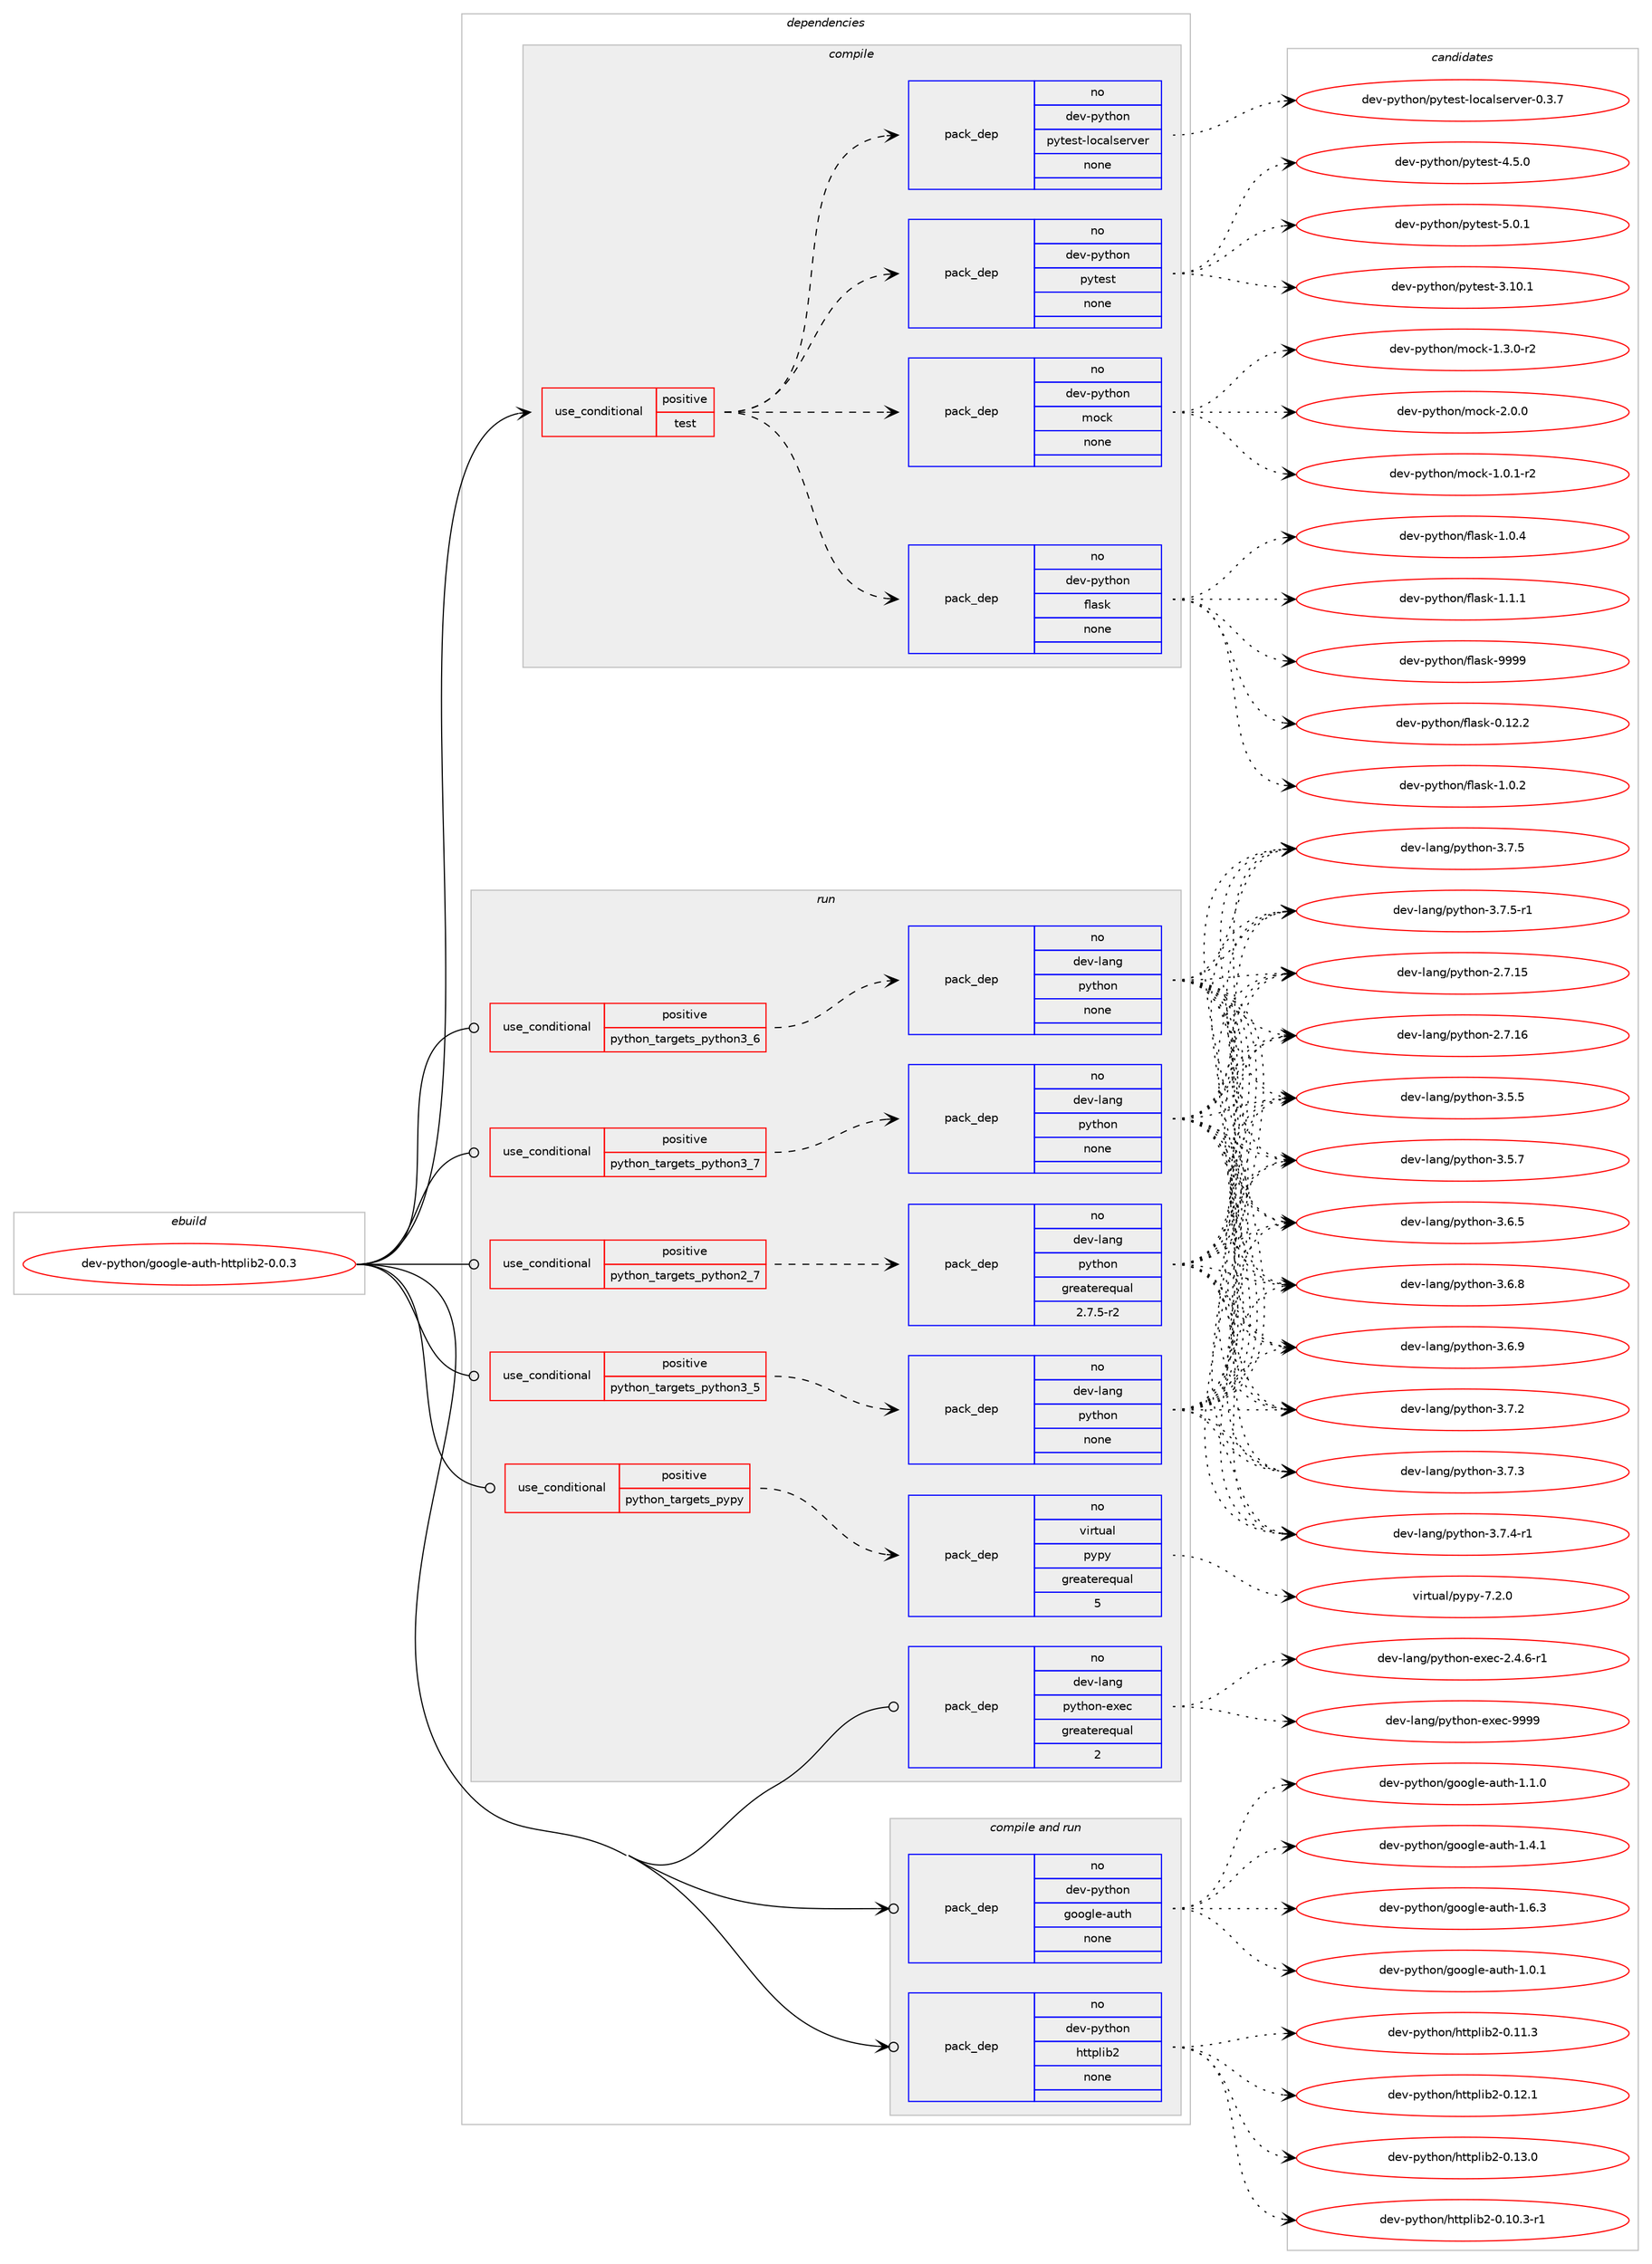 digraph prolog {

# *************
# Graph options
# *************

newrank=true;
concentrate=true;
compound=true;
graph [rankdir=LR,fontname=Helvetica,fontsize=10,ranksep=1.5];#, ranksep=2.5, nodesep=0.2];
edge  [arrowhead=vee];
node  [fontname=Helvetica,fontsize=10];

# **********
# The ebuild
# **********

subgraph cluster_leftcol {
color=gray;
rank=same;
label=<<i>ebuild</i>>;
id [label="dev-python/google-auth-httplib2-0.0.3", color=red, width=4, href="../dev-python/google-auth-httplib2-0.0.3.svg"];
}

# ****************
# The dependencies
# ****************

subgraph cluster_midcol {
color=gray;
label=<<i>dependencies</i>>;
subgraph cluster_compile {
fillcolor="#eeeeee";
style=filled;
label=<<i>compile</i>>;
subgraph cond140169 {
dependency607302 [label=<<TABLE BORDER="0" CELLBORDER="1" CELLSPACING="0" CELLPADDING="4"><TR><TD ROWSPAN="3" CELLPADDING="10">use_conditional</TD></TR><TR><TD>positive</TD></TR><TR><TD>test</TD></TR></TABLE>>, shape=none, color=red];
subgraph pack455335 {
dependency607303 [label=<<TABLE BORDER="0" CELLBORDER="1" CELLSPACING="0" CELLPADDING="4" WIDTH="220"><TR><TD ROWSPAN="6" CELLPADDING="30">pack_dep</TD></TR><TR><TD WIDTH="110">no</TD></TR><TR><TD>dev-python</TD></TR><TR><TD>flask</TD></TR><TR><TD>none</TD></TR><TR><TD></TD></TR></TABLE>>, shape=none, color=blue];
}
dependency607302:e -> dependency607303:w [weight=20,style="dashed",arrowhead="vee"];
subgraph pack455336 {
dependency607304 [label=<<TABLE BORDER="0" CELLBORDER="1" CELLSPACING="0" CELLPADDING="4" WIDTH="220"><TR><TD ROWSPAN="6" CELLPADDING="30">pack_dep</TD></TR><TR><TD WIDTH="110">no</TD></TR><TR><TD>dev-python</TD></TR><TR><TD>mock</TD></TR><TR><TD>none</TD></TR><TR><TD></TD></TR></TABLE>>, shape=none, color=blue];
}
dependency607302:e -> dependency607304:w [weight=20,style="dashed",arrowhead="vee"];
subgraph pack455337 {
dependency607305 [label=<<TABLE BORDER="0" CELLBORDER="1" CELLSPACING="0" CELLPADDING="4" WIDTH="220"><TR><TD ROWSPAN="6" CELLPADDING="30">pack_dep</TD></TR><TR><TD WIDTH="110">no</TD></TR><TR><TD>dev-python</TD></TR><TR><TD>pytest</TD></TR><TR><TD>none</TD></TR><TR><TD></TD></TR></TABLE>>, shape=none, color=blue];
}
dependency607302:e -> dependency607305:w [weight=20,style="dashed",arrowhead="vee"];
subgraph pack455338 {
dependency607306 [label=<<TABLE BORDER="0" CELLBORDER="1" CELLSPACING="0" CELLPADDING="4" WIDTH="220"><TR><TD ROWSPAN="6" CELLPADDING="30">pack_dep</TD></TR><TR><TD WIDTH="110">no</TD></TR><TR><TD>dev-python</TD></TR><TR><TD>pytest-localserver</TD></TR><TR><TD>none</TD></TR><TR><TD></TD></TR></TABLE>>, shape=none, color=blue];
}
dependency607302:e -> dependency607306:w [weight=20,style="dashed",arrowhead="vee"];
}
id:e -> dependency607302:w [weight=20,style="solid",arrowhead="vee"];
}
subgraph cluster_compileandrun {
fillcolor="#eeeeee";
style=filled;
label=<<i>compile and run</i>>;
subgraph pack455339 {
dependency607307 [label=<<TABLE BORDER="0" CELLBORDER="1" CELLSPACING="0" CELLPADDING="4" WIDTH="220"><TR><TD ROWSPAN="6" CELLPADDING="30">pack_dep</TD></TR><TR><TD WIDTH="110">no</TD></TR><TR><TD>dev-python</TD></TR><TR><TD>google-auth</TD></TR><TR><TD>none</TD></TR><TR><TD></TD></TR></TABLE>>, shape=none, color=blue];
}
id:e -> dependency607307:w [weight=20,style="solid",arrowhead="odotvee"];
subgraph pack455340 {
dependency607308 [label=<<TABLE BORDER="0" CELLBORDER="1" CELLSPACING="0" CELLPADDING="4" WIDTH="220"><TR><TD ROWSPAN="6" CELLPADDING="30">pack_dep</TD></TR><TR><TD WIDTH="110">no</TD></TR><TR><TD>dev-python</TD></TR><TR><TD>httplib2</TD></TR><TR><TD>none</TD></TR><TR><TD></TD></TR></TABLE>>, shape=none, color=blue];
}
id:e -> dependency607308:w [weight=20,style="solid",arrowhead="odotvee"];
}
subgraph cluster_run {
fillcolor="#eeeeee";
style=filled;
label=<<i>run</i>>;
subgraph cond140170 {
dependency607309 [label=<<TABLE BORDER="0" CELLBORDER="1" CELLSPACING="0" CELLPADDING="4"><TR><TD ROWSPAN="3" CELLPADDING="10">use_conditional</TD></TR><TR><TD>positive</TD></TR><TR><TD>python_targets_pypy</TD></TR></TABLE>>, shape=none, color=red];
subgraph pack455341 {
dependency607310 [label=<<TABLE BORDER="0" CELLBORDER="1" CELLSPACING="0" CELLPADDING="4" WIDTH="220"><TR><TD ROWSPAN="6" CELLPADDING="30">pack_dep</TD></TR><TR><TD WIDTH="110">no</TD></TR><TR><TD>virtual</TD></TR><TR><TD>pypy</TD></TR><TR><TD>greaterequal</TD></TR><TR><TD>5</TD></TR></TABLE>>, shape=none, color=blue];
}
dependency607309:e -> dependency607310:w [weight=20,style="dashed",arrowhead="vee"];
}
id:e -> dependency607309:w [weight=20,style="solid",arrowhead="odot"];
subgraph cond140171 {
dependency607311 [label=<<TABLE BORDER="0" CELLBORDER="1" CELLSPACING="0" CELLPADDING="4"><TR><TD ROWSPAN="3" CELLPADDING="10">use_conditional</TD></TR><TR><TD>positive</TD></TR><TR><TD>python_targets_python2_7</TD></TR></TABLE>>, shape=none, color=red];
subgraph pack455342 {
dependency607312 [label=<<TABLE BORDER="0" CELLBORDER="1" CELLSPACING="0" CELLPADDING="4" WIDTH="220"><TR><TD ROWSPAN="6" CELLPADDING="30">pack_dep</TD></TR><TR><TD WIDTH="110">no</TD></TR><TR><TD>dev-lang</TD></TR><TR><TD>python</TD></TR><TR><TD>greaterequal</TD></TR><TR><TD>2.7.5-r2</TD></TR></TABLE>>, shape=none, color=blue];
}
dependency607311:e -> dependency607312:w [weight=20,style="dashed",arrowhead="vee"];
}
id:e -> dependency607311:w [weight=20,style="solid",arrowhead="odot"];
subgraph cond140172 {
dependency607313 [label=<<TABLE BORDER="0" CELLBORDER="1" CELLSPACING="0" CELLPADDING="4"><TR><TD ROWSPAN="3" CELLPADDING="10">use_conditional</TD></TR><TR><TD>positive</TD></TR><TR><TD>python_targets_python3_5</TD></TR></TABLE>>, shape=none, color=red];
subgraph pack455343 {
dependency607314 [label=<<TABLE BORDER="0" CELLBORDER="1" CELLSPACING="0" CELLPADDING="4" WIDTH="220"><TR><TD ROWSPAN="6" CELLPADDING="30">pack_dep</TD></TR><TR><TD WIDTH="110">no</TD></TR><TR><TD>dev-lang</TD></TR><TR><TD>python</TD></TR><TR><TD>none</TD></TR><TR><TD></TD></TR></TABLE>>, shape=none, color=blue];
}
dependency607313:e -> dependency607314:w [weight=20,style="dashed",arrowhead="vee"];
}
id:e -> dependency607313:w [weight=20,style="solid",arrowhead="odot"];
subgraph cond140173 {
dependency607315 [label=<<TABLE BORDER="0" CELLBORDER="1" CELLSPACING="0" CELLPADDING="4"><TR><TD ROWSPAN="3" CELLPADDING="10">use_conditional</TD></TR><TR><TD>positive</TD></TR><TR><TD>python_targets_python3_6</TD></TR></TABLE>>, shape=none, color=red];
subgraph pack455344 {
dependency607316 [label=<<TABLE BORDER="0" CELLBORDER="1" CELLSPACING="0" CELLPADDING="4" WIDTH="220"><TR><TD ROWSPAN="6" CELLPADDING="30">pack_dep</TD></TR><TR><TD WIDTH="110">no</TD></TR><TR><TD>dev-lang</TD></TR><TR><TD>python</TD></TR><TR><TD>none</TD></TR><TR><TD></TD></TR></TABLE>>, shape=none, color=blue];
}
dependency607315:e -> dependency607316:w [weight=20,style="dashed",arrowhead="vee"];
}
id:e -> dependency607315:w [weight=20,style="solid",arrowhead="odot"];
subgraph cond140174 {
dependency607317 [label=<<TABLE BORDER="0" CELLBORDER="1" CELLSPACING="0" CELLPADDING="4"><TR><TD ROWSPAN="3" CELLPADDING="10">use_conditional</TD></TR><TR><TD>positive</TD></TR><TR><TD>python_targets_python3_7</TD></TR></TABLE>>, shape=none, color=red];
subgraph pack455345 {
dependency607318 [label=<<TABLE BORDER="0" CELLBORDER="1" CELLSPACING="0" CELLPADDING="4" WIDTH="220"><TR><TD ROWSPAN="6" CELLPADDING="30">pack_dep</TD></TR><TR><TD WIDTH="110">no</TD></TR><TR><TD>dev-lang</TD></TR><TR><TD>python</TD></TR><TR><TD>none</TD></TR><TR><TD></TD></TR></TABLE>>, shape=none, color=blue];
}
dependency607317:e -> dependency607318:w [weight=20,style="dashed",arrowhead="vee"];
}
id:e -> dependency607317:w [weight=20,style="solid",arrowhead="odot"];
subgraph pack455346 {
dependency607319 [label=<<TABLE BORDER="0" CELLBORDER="1" CELLSPACING="0" CELLPADDING="4" WIDTH="220"><TR><TD ROWSPAN="6" CELLPADDING="30">pack_dep</TD></TR><TR><TD WIDTH="110">no</TD></TR><TR><TD>dev-lang</TD></TR><TR><TD>python-exec</TD></TR><TR><TD>greaterequal</TD></TR><TR><TD>2</TD></TR></TABLE>>, shape=none, color=blue];
}
id:e -> dependency607319:w [weight=20,style="solid",arrowhead="odot"];
}
}

# **************
# The candidates
# **************

subgraph cluster_choices {
rank=same;
color=gray;
label=<<i>candidates</i>>;

subgraph choice455335 {
color=black;
nodesep=1;
choice10010111845112121116104111110471021089711510745484649504650 [label="dev-python/flask-0.12.2", color=red, width=4,href="../dev-python/flask-0.12.2.svg"];
choice100101118451121211161041111104710210897115107454946484650 [label="dev-python/flask-1.0.2", color=red, width=4,href="../dev-python/flask-1.0.2.svg"];
choice100101118451121211161041111104710210897115107454946484652 [label="dev-python/flask-1.0.4", color=red, width=4,href="../dev-python/flask-1.0.4.svg"];
choice100101118451121211161041111104710210897115107454946494649 [label="dev-python/flask-1.1.1", color=red, width=4,href="../dev-python/flask-1.1.1.svg"];
choice1001011184511212111610411111047102108971151074557575757 [label="dev-python/flask-9999", color=red, width=4,href="../dev-python/flask-9999.svg"];
dependency607303:e -> choice10010111845112121116104111110471021089711510745484649504650:w [style=dotted,weight="100"];
dependency607303:e -> choice100101118451121211161041111104710210897115107454946484650:w [style=dotted,weight="100"];
dependency607303:e -> choice100101118451121211161041111104710210897115107454946484652:w [style=dotted,weight="100"];
dependency607303:e -> choice100101118451121211161041111104710210897115107454946494649:w [style=dotted,weight="100"];
dependency607303:e -> choice1001011184511212111610411111047102108971151074557575757:w [style=dotted,weight="100"];
}
subgraph choice455336 {
color=black;
nodesep=1;
choice1001011184511212111610411111047109111991074549464846494511450 [label="dev-python/mock-1.0.1-r2", color=red, width=4,href="../dev-python/mock-1.0.1-r2.svg"];
choice1001011184511212111610411111047109111991074549465146484511450 [label="dev-python/mock-1.3.0-r2", color=red, width=4,href="../dev-python/mock-1.3.0-r2.svg"];
choice100101118451121211161041111104710911199107455046484648 [label="dev-python/mock-2.0.0", color=red, width=4,href="../dev-python/mock-2.0.0.svg"];
dependency607304:e -> choice1001011184511212111610411111047109111991074549464846494511450:w [style=dotted,weight="100"];
dependency607304:e -> choice1001011184511212111610411111047109111991074549465146484511450:w [style=dotted,weight="100"];
dependency607304:e -> choice100101118451121211161041111104710911199107455046484648:w [style=dotted,weight="100"];
}
subgraph choice455337 {
color=black;
nodesep=1;
choice100101118451121211161041111104711212111610111511645514649484649 [label="dev-python/pytest-3.10.1", color=red, width=4,href="../dev-python/pytest-3.10.1.svg"];
choice1001011184511212111610411111047112121116101115116455246534648 [label="dev-python/pytest-4.5.0", color=red, width=4,href="../dev-python/pytest-4.5.0.svg"];
choice1001011184511212111610411111047112121116101115116455346484649 [label="dev-python/pytest-5.0.1", color=red, width=4,href="../dev-python/pytest-5.0.1.svg"];
dependency607305:e -> choice100101118451121211161041111104711212111610111511645514649484649:w [style=dotted,weight="100"];
dependency607305:e -> choice1001011184511212111610411111047112121116101115116455246534648:w [style=dotted,weight="100"];
dependency607305:e -> choice1001011184511212111610411111047112121116101115116455346484649:w [style=dotted,weight="100"];
}
subgraph choice455338 {
color=black;
nodesep=1;
choice1001011184511212111610411111047112121116101115116451081119997108115101114118101114454846514655 [label="dev-python/pytest-localserver-0.3.7", color=red, width=4,href="../dev-python/pytest-localserver-0.3.7.svg"];
dependency607306:e -> choice1001011184511212111610411111047112121116101115116451081119997108115101114118101114454846514655:w [style=dotted,weight="100"];
}
subgraph choice455339 {
color=black;
nodesep=1;
choice10010111845112121116104111110471031111111031081014597117116104454946484649 [label="dev-python/google-auth-1.0.1", color=red, width=4,href="../dev-python/google-auth-1.0.1.svg"];
choice10010111845112121116104111110471031111111031081014597117116104454946494648 [label="dev-python/google-auth-1.1.0", color=red, width=4,href="../dev-python/google-auth-1.1.0.svg"];
choice10010111845112121116104111110471031111111031081014597117116104454946524649 [label="dev-python/google-auth-1.4.1", color=red, width=4,href="../dev-python/google-auth-1.4.1.svg"];
choice10010111845112121116104111110471031111111031081014597117116104454946544651 [label="dev-python/google-auth-1.6.3", color=red, width=4,href="../dev-python/google-auth-1.6.3.svg"];
dependency607307:e -> choice10010111845112121116104111110471031111111031081014597117116104454946484649:w [style=dotted,weight="100"];
dependency607307:e -> choice10010111845112121116104111110471031111111031081014597117116104454946494648:w [style=dotted,weight="100"];
dependency607307:e -> choice10010111845112121116104111110471031111111031081014597117116104454946524649:w [style=dotted,weight="100"];
dependency607307:e -> choice10010111845112121116104111110471031111111031081014597117116104454946544651:w [style=dotted,weight="100"];
}
subgraph choice455340 {
color=black;
nodesep=1;
choice10010111845112121116104111110471041161161121081059850454846494846514511449 [label="dev-python/httplib2-0.10.3-r1", color=red, width=4,href="../dev-python/httplib2-0.10.3-r1.svg"];
choice1001011184511212111610411111047104116116112108105985045484649494651 [label="dev-python/httplib2-0.11.3", color=red, width=4,href="../dev-python/httplib2-0.11.3.svg"];
choice1001011184511212111610411111047104116116112108105985045484649504649 [label="dev-python/httplib2-0.12.1", color=red, width=4,href="../dev-python/httplib2-0.12.1.svg"];
choice1001011184511212111610411111047104116116112108105985045484649514648 [label="dev-python/httplib2-0.13.0", color=red, width=4,href="../dev-python/httplib2-0.13.0.svg"];
dependency607308:e -> choice10010111845112121116104111110471041161161121081059850454846494846514511449:w [style=dotted,weight="100"];
dependency607308:e -> choice1001011184511212111610411111047104116116112108105985045484649494651:w [style=dotted,weight="100"];
dependency607308:e -> choice1001011184511212111610411111047104116116112108105985045484649504649:w [style=dotted,weight="100"];
dependency607308:e -> choice1001011184511212111610411111047104116116112108105985045484649514648:w [style=dotted,weight="100"];
}
subgraph choice455341 {
color=black;
nodesep=1;
choice1181051141161179710847112121112121455546504648 [label="virtual/pypy-7.2.0", color=red, width=4,href="../virtual/pypy-7.2.0.svg"];
dependency607310:e -> choice1181051141161179710847112121112121455546504648:w [style=dotted,weight="100"];
}
subgraph choice455342 {
color=black;
nodesep=1;
choice10010111845108971101034711212111610411111045504655464953 [label="dev-lang/python-2.7.15", color=red, width=4,href="../dev-lang/python-2.7.15.svg"];
choice10010111845108971101034711212111610411111045504655464954 [label="dev-lang/python-2.7.16", color=red, width=4,href="../dev-lang/python-2.7.16.svg"];
choice100101118451089711010347112121116104111110455146534653 [label="dev-lang/python-3.5.5", color=red, width=4,href="../dev-lang/python-3.5.5.svg"];
choice100101118451089711010347112121116104111110455146534655 [label="dev-lang/python-3.5.7", color=red, width=4,href="../dev-lang/python-3.5.7.svg"];
choice100101118451089711010347112121116104111110455146544653 [label="dev-lang/python-3.6.5", color=red, width=4,href="../dev-lang/python-3.6.5.svg"];
choice100101118451089711010347112121116104111110455146544656 [label="dev-lang/python-3.6.8", color=red, width=4,href="../dev-lang/python-3.6.8.svg"];
choice100101118451089711010347112121116104111110455146544657 [label="dev-lang/python-3.6.9", color=red, width=4,href="../dev-lang/python-3.6.9.svg"];
choice100101118451089711010347112121116104111110455146554650 [label="dev-lang/python-3.7.2", color=red, width=4,href="../dev-lang/python-3.7.2.svg"];
choice100101118451089711010347112121116104111110455146554651 [label="dev-lang/python-3.7.3", color=red, width=4,href="../dev-lang/python-3.7.3.svg"];
choice1001011184510897110103471121211161041111104551465546524511449 [label="dev-lang/python-3.7.4-r1", color=red, width=4,href="../dev-lang/python-3.7.4-r1.svg"];
choice100101118451089711010347112121116104111110455146554653 [label="dev-lang/python-3.7.5", color=red, width=4,href="../dev-lang/python-3.7.5.svg"];
choice1001011184510897110103471121211161041111104551465546534511449 [label="dev-lang/python-3.7.5-r1", color=red, width=4,href="../dev-lang/python-3.7.5-r1.svg"];
dependency607312:e -> choice10010111845108971101034711212111610411111045504655464953:w [style=dotted,weight="100"];
dependency607312:e -> choice10010111845108971101034711212111610411111045504655464954:w [style=dotted,weight="100"];
dependency607312:e -> choice100101118451089711010347112121116104111110455146534653:w [style=dotted,weight="100"];
dependency607312:e -> choice100101118451089711010347112121116104111110455146534655:w [style=dotted,weight="100"];
dependency607312:e -> choice100101118451089711010347112121116104111110455146544653:w [style=dotted,weight="100"];
dependency607312:e -> choice100101118451089711010347112121116104111110455146544656:w [style=dotted,weight="100"];
dependency607312:e -> choice100101118451089711010347112121116104111110455146544657:w [style=dotted,weight="100"];
dependency607312:e -> choice100101118451089711010347112121116104111110455146554650:w [style=dotted,weight="100"];
dependency607312:e -> choice100101118451089711010347112121116104111110455146554651:w [style=dotted,weight="100"];
dependency607312:e -> choice1001011184510897110103471121211161041111104551465546524511449:w [style=dotted,weight="100"];
dependency607312:e -> choice100101118451089711010347112121116104111110455146554653:w [style=dotted,weight="100"];
dependency607312:e -> choice1001011184510897110103471121211161041111104551465546534511449:w [style=dotted,weight="100"];
}
subgraph choice455343 {
color=black;
nodesep=1;
choice10010111845108971101034711212111610411111045504655464953 [label="dev-lang/python-2.7.15", color=red, width=4,href="../dev-lang/python-2.7.15.svg"];
choice10010111845108971101034711212111610411111045504655464954 [label="dev-lang/python-2.7.16", color=red, width=4,href="../dev-lang/python-2.7.16.svg"];
choice100101118451089711010347112121116104111110455146534653 [label="dev-lang/python-3.5.5", color=red, width=4,href="../dev-lang/python-3.5.5.svg"];
choice100101118451089711010347112121116104111110455146534655 [label="dev-lang/python-3.5.7", color=red, width=4,href="../dev-lang/python-3.5.7.svg"];
choice100101118451089711010347112121116104111110455146544653 [label="dev-lang/python-3.6.5", color=red, width=4,href="../dev-lang/python-3.6.5.svg"];
choice100101118451089711010347112121116104111110455146544656 [label="dev-lang/python-3.6.8", color=red, width=4,href="../dev-lang/python-3.6.8.svg"];
choice100101118451089711010347112121116104111110455146544657 [label="dev-lang/python-3.6.9", color=red, width=4,href="../dev-lang/python-3.6.9.svg"];
choice100101118451089711010347112121116104111110455146554650 [label="dev-lang/python-3.7.2", color=red, width=4,href="../dev-lang/python-3.7.2.svg"];
choice100101118451089711010347112121116104111110455146554651 [label="dev-lang/python-3.7.3", color=red, width=4,href="../dev-lang/python-3.7.3.svg"];
choice1001011184510897110103471121211161041111104551465546524511449 [label="dev-lang/python-3.7.4-r1", color=red, width=4,href="../dev-lang/python-3.7.4-r1.svg"];
choice100101118451089711010347112121116104111110455146554653 [label="dev-lang/python-3.7.5", color=red, width=4,href="../dev-lang/python-3.7.5.svg"];
choice1001011184510897110103471121211161041111104551465546534511449 [label="dev-lang/python-3.7.5-r1", color=red, width=4,href="../dev-lang/python-3.7.5-r1.svg"];
dependency607314:e -> choice10010111845108971101034711212111610411111045504655464953:w [style=dotted,weight="100"];
dependency607314:e -> choice10010111845108971101034711212111610411111045504655464954:w [style=dotted,weight="100"];
dependency607314:e -> choice100101118451089711010347112121116104111110455146534653:w [style=dotted,weight="100"];
dependency607314:e -> choice100101118451089711010347112121116104111110455146534655:w [style=dotted,weight="100"];
dependency607314:e -> choice100101118451089711010347112121116104111110455146544653:w [style=dotted,weight="100"];
dependency607314:e -> choice100101118451089711010347112121116104111110455146544656:w [style=dotted,weight="100"];
dependency607314:e -> choice100101118451089711010347112121116104111110455146544657:w [style=dotted,weight="100"];
dependency607314:e -> choice100101118451089711010347112121116104111110455146554650:w [style=dotted,weight="100"];
dependency607314:e -> choice100101118451089711010347112121116104111110455146554651:w [style=dotted,weight="100"];
dependency607314:e -> choice1001011184510897110103471121211161041111104551465546524511449:w [style=dotted,weight="100"];
dependency607314:e -> choice100101118451089711010347112121116104111110455146554653:w [style=dotted,weight="100"];
dependency607314:e -> choice1001011184510897110103471121211161041111104551465546534511449:w [style=dotted,weight="100"];
}
subgraph choice455344 {
color=black;
nodesep=1;
choice10010111845108971101034711212111610411111045504655464953 [label="dev-lang/python-2.7.15", color=red, width=4,href="../dev-lang/python-2.7.15.svg"];
choice10010111845108971101034711212111610411111045504655464954 [label="dev-lang/python-2.7.16", color=red, width=4,href="../dev-lang/python-2.7.16.svg"];
choice100101118451089711010347112121116104111110455146534653 [label="dev-lang/python-3.5.5", color=red, width=4,href="../dev-lang/python-3.5.5.svg"];
choice100101118451089711010347112121116104111110455146534655 [label="dev-lang/python-3.5.7", color=red, width=4,href="../dev-lang/python-3.5.7.svg"];
choice100101118451089711010347112121116104111110455146544653 [label="dev-lang/python-3.6.5", color=red, width=4,href="../dev-lang/python-3.6.5.svg"];
choice100101118451089711010347112121116104111110455146544656 [label="dev-lang/python-3.6.8", color=red, width=4,href="../dev-lang/python-3.6.8.svg"];
choice100101118451089711010347112121116104111110455146544657 [label="dev-lang/python-3.6.9", color=red, width=4,href="../dev-lang/python-3.6.9.svg"];
choice100101118451089711010347112121116104111110455146554650 [label="dev-lang/python-3.7.2", color=red, width=4,href="../dev-lang/python-3.7.2.svg"];
choice100101118451089711010347112121116104111110455146554651 [label="dev-lang/python-3.7.3", color=red, width=4,href="../dev-lang/python-3.7.3.svg"];
choice1001011184510897110103471121211161041111104551465546524511449 [label="dev-lang/python-3.7.4-r1", color=red, width=4,href="../dev-lang/python-3.7.4-r1.svg"];
choice100101118451089711010347112121116104111110455146554653 [label="dev-lang/python-3.7.5", color=red, width=4,href="../dev-lang/python-3.7.5.svg"];
choice1001011184510897110103471121211161041111104551465546534511449 [label="dev-lang/python-3.7.5-r1", color=red, width=4,href="../dev-lang/python-3.7.5-r1.svg"];
dependency607316:e -> choice10010111845108971101034711212111610411111045504655464953:w [style=dotted,weight="100"];
dependency607316:e -> choice10010111845108971101034711212111610411111045504655464954:w [style=dotted,weight="100"];
dependency607316:e -> choice100101118451089711010347112121116104111110455146534653:w [style=dotted,weight="100"];
dependency607316:e -> choice100101118451089711010347112121116104111110455146534655:w [style=dotted,weight="100"];
dependency607316:e -> choice100101118451089711010347112121116104111110455146544653:w [style=dotted,weight="100"];
dependency607316:e -> choice100101118451089711010347112121116104111110455146544656:w [style=dotted,weight="100"];
dependency607316:e -> choice100101118451089711010347112121116104111110455146544657:w [style=dotted,weight="100"];
dependency607316:e -> choice100101118451089711010347112121116104111110455146554650:w [style=dotted,weight="100"];
dependency607316:e -> choice100101118451089711010347112121116104111110455146554651:w [style=dotted,weight="100"];
dependency607316:e -> choice1001011184510897110103471121211161041111104551465546524511449:w [style=dotted,weight="100"];
dependency607316:e -> choice100101118451089711010347112121116104111110455146554653:w [style=dotted,weight="100"];
dependency607316:e -> choice1001011184510897110103471121211161041111104551465546534511449:w [style=dotted,weight="100"];
}
subgraph choice455345 {
color=black;
nodesep=1;
choice10010111845108971101034711212111610411111045504655464953 [label="dev-lang/python-2.7.15", color=red, width=4,href="../dev-lang/python-2.7.15.svg"];
choice10010111845108971101034711212111610411111045504655464954 [label="dev-lang/python-2.7.16", color=red, width=4,href="../dev-lang/python-2.7.16.svg"];
choice100101118451089711010347112121116104111110455146534653 [label="dev-lang/python-3.5.5", color=red, width=4,href="../dev-lang/python-3.5.5.svg"];
choice100101118451089711010347112121116104111110455146534655 [label="dev-lang/python-3.5.7", color=red, width=4,href="../dev-lang/python-3.5.7.svg"];
choice100101118451089711010347112121116104111110455146544653 [label="dev-lang/python-3.6.5", color=red, width=4,href="../dev-lang/python-3.6.5.svg"];
choice100101118451089711010347112121116104111110455146544656 [label="dev-lang/python-3.6.8", color=red, width=4,href="../dev-lang/python-3.6.8.svg"];
choice100101118451089711010347112121116104111110455146544657 [label="dev-lang/python-3.6.9", color=red, width=4,href="../dev-lang/python-3.6.9.svg"];
choice100101118451089711010347112121116104111110455146554650 [label="dev-lang/python-3.7.2", color=red, width=4,href="../dev-lang/python-3.7.2.svg"];
choice100101118451089711010347112121116104111110455146554651 [label="dev-lang/python-3.7.3", color=red, width=4,href="../dev-lang/python-3.7.3.svg"];
choice1001011184510897110103471121211161041111104551465546524511449 [label="dev-lang/python-3.7.4-r1", color=red, width=4,href="../dev-lang/python-3.7.4-r1.svg"];
choice100101118451089711010347112121116104111110455146554653 [label="dev-lang/python-3.7.5", color=red, width=4,href="../dev-lang/python-3.7.5.svg"];
choice1001011184510897110103471121211161041111104551465546534511449 [label="dev-lang/python-3.7.5-r1", color=red, width=4,href="../dev-lang/python-3.7.5-r1.svg"];
dependency607318:e -> choice10010111845108971101034711212111610411111045504655464953:w [style=dotted,weight="100"];
dependency607318:e -> choice10010111845108971101034711212111610411111045504655464954:w [style=dotted,weight="100"];
dependency607318:e -> choice100101118451089711010347112121116104111110455146534653:w [style=dotted,weight="100"];
dependency607318:e -> choice100101118451089711010347112121116104111110455146534655:w [style=dotted,weight="100"];
dependency607318:e -> choice100101118451089711010347112121116104111110455146544653:w [style=dotted,weight="100"];
dependency607318:e -> choice100101118451089711010347112121116104111110455146544656:w [style=dotted,weight="100"];
dependency607318:e -> choice100101118451089711010347112121116104111110455146544657:w [style=dotted,weight="100"];
dependency607318:e -> choice100101118451089711010347112121116104111110455146554650:w [style=dotted,weight="100"];
dependency607318:e -> choice100101118451089711010347112121116104111110455146554651:w [style=dotted,weight="100"];
dependency607318:e -> choice1001011184510897110103471121211161041111104551465546524511449:w [style=dotted,weight="100"];
dependency607318:e -> choice100101118451089711010347112121116104111110455146554653:w [style=dotted,weight="100"];
dependency607318:e -> choice1001011184510897110103471121211161041111104551465546534511449:w [style=dotted,weight="100"];
}
subgraph choice455346 {
color=black;
nodesep=1;
choice10010111845108971101034711212111610411111045101120101994550465246544511449 [label="dev-lang/python-exec-2.4.6-r1", color=red, width=4,href="../dev-lang/python-exec-2.4.6-r1.svg"];
choice10010111845108971101034711212111610411111045101120101994557575757 [label="dev-lang/python-exec-9999", color=red, width=4,href="../dev-lang/python-exec-9999.svg"];
dependency607319:e -> choice10010111845108971101034711212111610411111045101120101994550465246544511449:w [style=dotted,weight="100"];
dependency607319:e -> choice10010111845108971101034711212111610411111045101120101994557575757:w [style=dotted,weight="100"];
}
}

}
